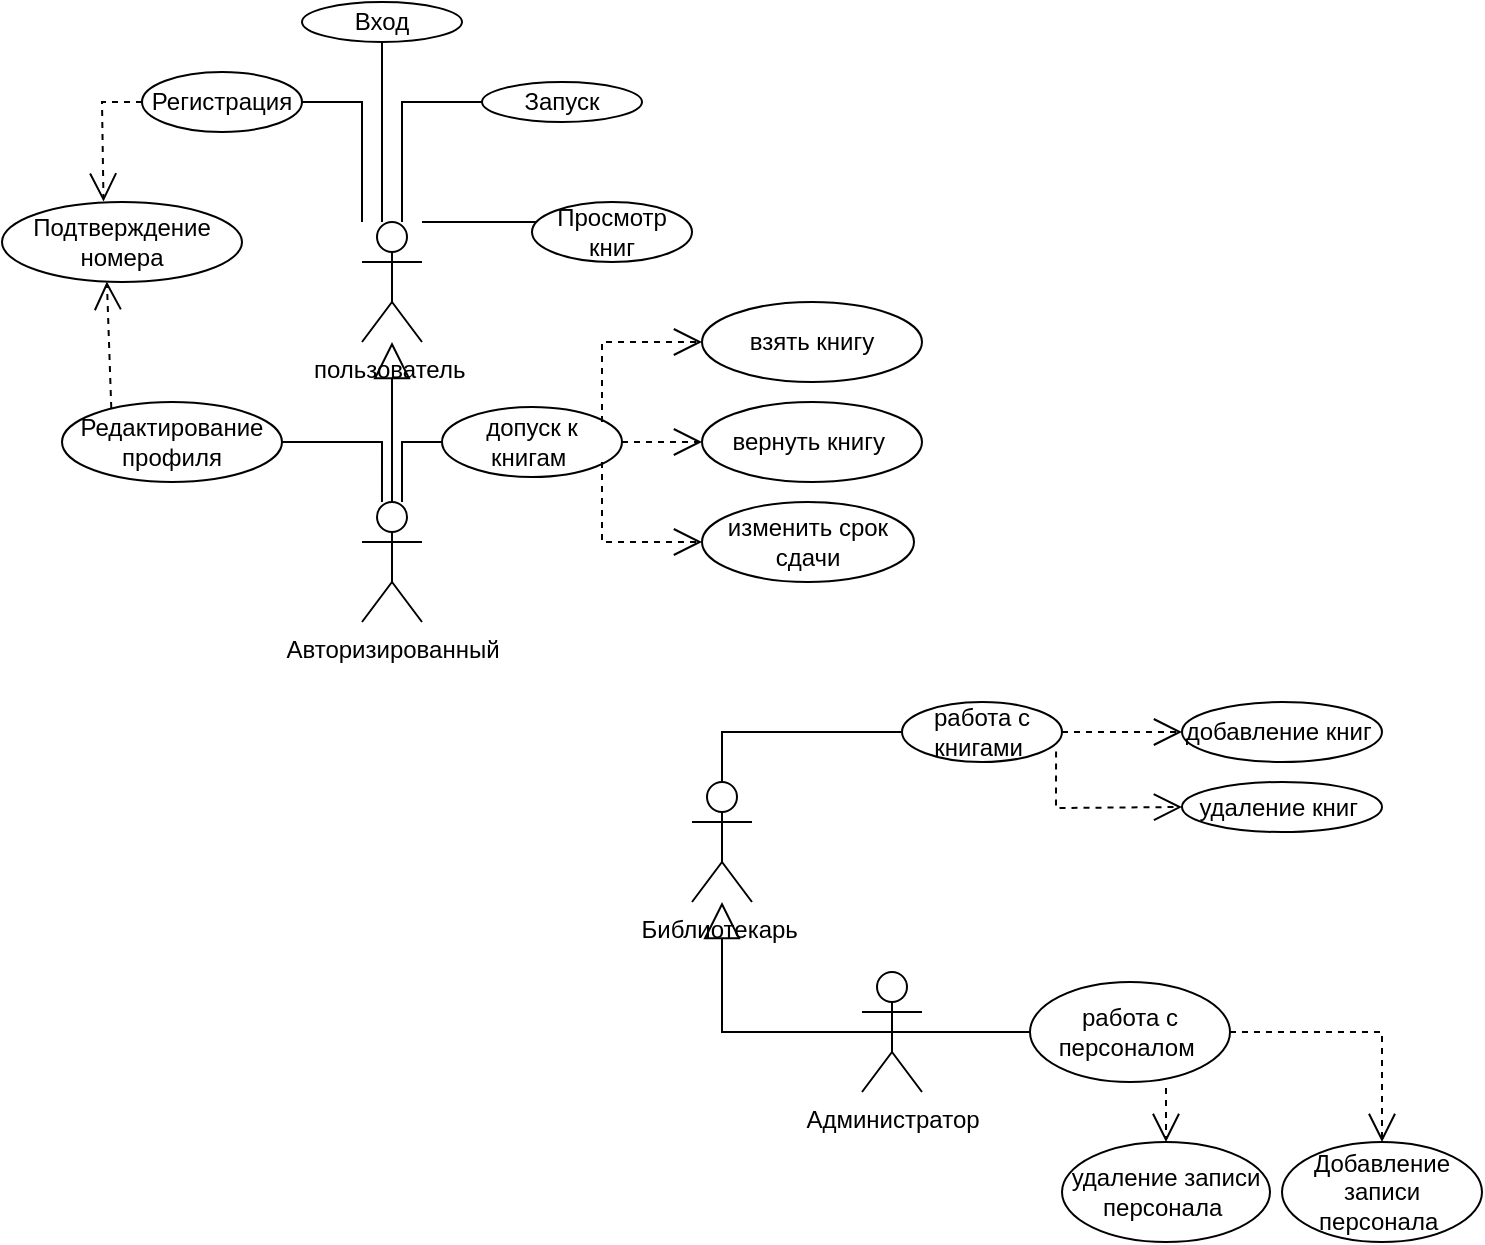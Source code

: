 <mxfile version="20.5.1" type="device" pages="2"><diagram id="MVRmylpjdR6t7XuySlVm" name="Страница 1"><mxGraphModel dx="1038" dy="575" grid="1" gridSize="10" guides="1" tooltips="1" connect="1" arrows="1" fold="1" page="1" pageScale="1" pageWidth="827" pageHeight="1169" math="0" shadow="0"><root><mxCell id="0"/><mxCell id="1" parent="0"/><mxCell id="riDjCwX9mtNl7M9i3bwb-1" value="пользователь&amp;nbsp;" style="shape=umlActor;verticalLabelPosition=bottom;verticalAlign=top;html=1;outlineConnect=0;" parent="1" vertex="1"><mxGeometry x="240" y="170" width="30" height="60" as="geometry"/></mxCell><mxCell id="riDjCwX9mtNl7M9i3bwb-12" value="Вход" style="ellipse;whiteSpace=wrap;html=1;" parent="1" vertex="1"><mxGeometry x="210" y="60" width="80" height="20" as="geometry"/></mxCell><mxCell id="riDjCwX9mtNl7M9i3bwb-14" value="Регистрация" style="ellipse;whiteSpace=wrap;html=1;" parent="1" vertex="1"><mxGeometry x="130" y="95" width="80" height="30" as="geometry"/></mxCell><mxCell id="riDjCwX9mtNl7M9i3bwb-17" value="" style="endArrow=open;endSize=12;dashed=1;html=1;rounded=0;exitX=0;exitY=0.5;exitDx=0;exitDy=0;entryX=0.423;entryY=-0.005;entryDx=0;entryDy=0;entryPerimeter=0;" parent="1" source="riDjCwX9mtNl7M9i3bwb-14" target="riDjCwX9mtNl7M9i3bwb-18" edge="1"><mxGeometry width="160" relative="1" as="geometry"><mxPoint x="70" y="10" as="sourcePoint"/><mxPoint x="50" y="110" as="targetPoint"/><Array as="points"><mxPoint x="110" y="110"/></Array></mxGeometry></mxCell><mxCell id="riDjCwX9mtNl7M9i3bwb-18" value="Подтверждение номера" style="ellipse;whiteSpace=wrap;html=1;" parent="1" vertex="1"><mxGeometry x="60" y="160" width="120" height="40" as="geometry"/></mxCell><mxCell id="riDjCwX9mtNl7M9i3bwb-20" value="" style="endArrow=none;html=1;rounded=0;entryX=0;entryY=0.5;entryDx=0;entryDy=0;" parent="1" target="riDjCwX9mtNl7M9i3bwb-21" edge="1"><mxGeometry width="50" height="50" relative="1" as="geometry"><mxPoint x="260" y="170" as="sourcePoint"/><mxPoint x="260" y="50" as="targetPoint"/><Array as="points"><mxPoint x="260" y="110"/></Array></mxGeometry></mxCell><mxCell id="riDjCwX9mtNl7M9i3bwb-21" value="Запуск" style="ellipse;whiteSpace=wrap;html=1;" parent="1" vertex="1"><mxGeometry x="300" y="100" width="80" height="20" as="geometry"/></mxCell><mxCell id="riDjCwX9mtNl7M9i3bwb-22" value="" style="endArrow=none;html=1;rounded=0;" parent="1" edge="1"><mxGeometry width="50" height="50" relative="1" as="geometry"><mxPoint x="270" y="170" as="sourcePoint"/><mxPoint x="330" y="170" as="targetPoint"/></mxGeometry></mxCell><mxCell id="riDjCwX9mtNl7M9i3bwb-23" value="" style="endArrow=none;html=1;rounded=0;entryX=1;entryY=0.5;entryDx=0;entryDy=0;" parent="1" target="riDjCwX9mtNl7M9i3bwb-14" edge="1"><mxGeometry width="50" height="50" relative="1" as="geometry"><mxPoint x="240.0" y="170" as="sourcePoint"/><mxPoint x="240.0" y="50.0" as="targetPoint"/><Array as="points"><mxPoint x="240" y="110"/></Array></mxGeometry></mxCell><mxCell id="riDjCwX9mtNl7M9i3bwb-24" value="" style="endArrow=none;html=1;rounded=0;entryX=0.5;entryY=1;entryDx=0;entryDy=0;" parent="1" target="riDjCwX9mtNl7M9i3bwb-12" edge="1"><mxGeometry width="50" height="50" relative="1" as="geometry"><mxPoint x="250.0" y="170" as="sourcePoint"/><mxPoint x="250.0" y="50.0" as="targetPoint"/><Array as="points"><mxPoint x="250" y="80"/></Array></mxGeometry></mxCell><mxCell id="riDjCwX9mtNl7M9i3bwb-25" value="Просмотр книг" style="ellipse;whiteSpace=wrap;html=1;" parent="1" vertex="1"><mxGeometry x="325" y="160" width="80" height="30" as="geometry"/></mxCell><mxCell id="riDjCwX9mtNl7M9i3bwb-27" value="Авторизированный" style="shape=umlActor;verticalLabelPosition=bottom;verticalAlign=top;html=1;outlineConnect=0;" parent="1" vertex="1"><mxGeometry x="240" y="310" width="30" height="60" as="geometry"/></mxCell><mxCell id="riDjCwX9mtNl7M9i3bwb-30" value="" style="endArrow=block;endSize=16;endFill=0;html=1;rounded=0;exitX=0.5;exitY=0;exitDx=0;exitDy=0;exitPerimeter=0;" parent="1" source="riDjCwX9mtNl7M9i3bwb-27" target="riDjCwX9mtNl7M9i3bwb-1" edge="1"><mxGeometry width="160" relative="1" as="geometry"><mxPoint x="174" y="270" as="sourcePoint"/><mxPoint x="254" y="250" as="targetPoint"/></mxGeometry></mxCell><mxCell id="riDjCwX9mtNl7M9i3bwb-32" value="Редактирование профиля" style="ellipse;whiteSpace=wrap;html=1;" parent="1" vertex="1"><mxGeometry x="90" y="260" width="110" height="40" as="geometry"/></mxCell><mxCell id="riDjCwX9mtNl7M9i3bwb-33" value="" style="endArrow=open;endSize=12;dashed=1;html=1;rounded=0;exitX=0.224;exitY=0.075;exitDx=0;exitDy=0;entryX=0.437;entryY=0.995;entryDx=0;entryDy=0;exitPerimeter=0;entryPerimeter=0;" parent="1" source="riDjCwX9mtNl7M9i3bwb-32" target="riDjCwX9mtNl7M9i3bwb-18" edge="1"><mxGeometry width="160" relative="1" as="geometry"><mxPoint x="70" y="160" as="sourcePoint"/><mxPoint x="60" y="290" as="targetPoint"/><Array as="points"/></mxGeometry></mxCell><mxCell id="riDjCwX9mtNl7M9i3bwb-35" value="" style="endArrow=none;html=1;rounded=0;entryX=1;entryY=0.5;entryDx=0;entryDy=0;exitX=0.333;exitY=0;exitDx=0;exitDy=0;exitPerimeter=0;" parent="1" source="riDjCwX9mtNl7M9i3bwb-27" target="riDjCwX9mtNl7M9i3bwb-32" edge="1"><mxGeometry width="50" height="50" relative="1" as="geometry"><mxPoint x="250" y="300" as="sourcePoint"/><mxPoint x="230" y="180" as="targetPoint"/><Array as="points"><mxPoint x="250" y="280"/></Array></mxGeometry></mxCell><mxCell id="riDjCwX9mtNl7M9i3bwb-37" value="" style="endArrow=none;html=1;rounded=0;entryX=0;entryY=0.5;entryDx=0;entryDy=0;" parent="1" target="riDjCwX9mtNl7M9i3bwb-38" edge="1"><mxGeometry width="50" height="50" relative="1" as="geometry"><mxPoint x="260" y="310" as="sourcePoint"/><mxPoint x="260" y="280" as="targetPoint"/><Array as="points"><mxPoint x="260" y="280"/></Array></mxGeometry></mxCell><mxCell id="riDjCwX9mtNl7M9i3bwb-38" value="допуск к книгам&amp;nbsp;" style="ellipse;whiteSpace=wrap;html=1;" parent="1" vertex="1"><mxGeometry x="280" y="262.5" width="90" height="35" as="geometry"/></mxCell><mxCell id="riDjCwX9mtNl7M9i3bwb-40" value="" style="endArrow=open;endSize=12;dashed=1;html=1;rounded=0;entryX=0;entryY=0.5;entryDx=0;entryDy=0;" parent="1" target="riDjCwX9mtNl7M9i3bwb-41" edge="1"><mxGeometry width="160" relative="1" as="geometry"><mxPoint x="360" y="270" as="sourcePoint"/><mxPoint x="340" y="190" as="targetPoint"/><Array as="points"><mxPoint x="360" y="230"/></Array></mxGeometry></mxCell><mxCell id="riDjCwX9mtNl7M9i3bwb-41" value="взять книгу" style="ellipse;whiteSpace=wrap;html=1;" parent="1" vertex="1"><mxGeometry x="410" y="210" width="110" height="40" as="geometry"/></mxCell><mxCell id="riDjCwX9mtNl7M9i3bwb-42" value="вернуть книгу&amp;nbsp;" style="ellipse;whiteSpace=wrap;html=1;" parent="1" vertex="1"><mxGeometry x="410" y="260" width="110" height="40" as="geometry"/></mxCell><mxCell id="riDjCwX9mtNl7M9i3bwb-43" value="" style="endArrow=open;endSize=12;dashed=1;html=1;rounded=0;entryX=0;entryY=0.5;entryDx=0;entryDy=0;exitX=1;exitY=0.5;exitDx=0;exitDy=0;" parent="1" source="riDjCwX9mtNl7M9i3bwb-38" target="riDjCwX9mtNl7M9i3bwb-42" edge="1"><mxGeometry width="160" relative="1" as="geometry"><mxPoint x="350" y="260" as="sourcePoint"/><mxPoint x="370" y="100" as="targetPoint"/></mxGeometry></mxCell><mxCell id="riDjCwX9mtNl7M9i3bwb-44" value="Библиотекарь&amp;nbsp;" style="shape=umlActor;verticalLabelPosition=bottom;verticalAlign=top;html=1;outlineConnect=0;" parent="1" vertex="1"><mxGeometry x="405" y="450" width="30" height="60" as="geometry"/></mxCell><mxCell id="riDjCwX9mtNl7M9i3bwb-48" value="" style="endArrow=none;html=1;rounded=0;exitX=0.5;exitY=0;exitDx=0;exitDy=0;exitPerimeter=0;entryX=0;entryY=0.5;entryDx=0;entryDy=0;" parent="1" source="riDjCwX9mtNl7M9i3bwb-44" target="riDjCwX9mtNl7M9i3bwb-49" edge="1"><mxGeometry width="50" height="50" relative="1" as="geometry"><mxPoint x="270" y="320" as="sourcePoint"/><mxPoint x="330" y="420" as="targetPoint"/><Array as="points"><mxPoint x="420" y="425"/></Array></mxGeometry></mxCell><mxCell id="riDjCwX9mtNl7M9i3bwb-49" value="работа с книгами&amp;nbsp;" style="ellipse;whiteSpace=wrap;html=1;" parent="1" vertex="1"><mxGeometry x="510" y="410" width="80" height="30" as="geometry"/></mxCell><mxCell id="riDjCwX9mtNl7M9i3bwb-51" value="" style="endArrow=open;endSize=12;dashed=1;html=1;rounded=0;entryX=0;entryY=0.5;entryDx=0;entryDy=0;exitX=1;exitY=0.5;exitDx=0;exitDy=0;" parent="1" source="riDjCwX9mtNl7M9i3bwb-49" target="riDjCwX9mtNl7M9i3bwb-53" edge="1"><mxGeometry width="160" relative="1" as="geometry"><mxPoint x="370" y="424.63" as="sourcePoint"/><mxPoint x="410" y="424.63" as="targetPoint"/></mxGeometry></mxCell><mxCell id="riDjCwX9mtNl7M9i3bwb-53" value="добавление книг&amp;nbsp;" style="ellipse;whiteSpace=wrap;html=1;" parent="1" vertex="1"><mxGeometry x="650" y="410" width="100" height="30" as="geometry"/></mxCell><mxCell id="riDjCwX9mtNl7M9i3bwb-55" value="удаление книг&amp;nbsp;" style="ellipse;whiteSpace=wrap;html=1;" parent="1" vertex="1"><mxGeometry x="650" y="450" width="100" height="25" as="geometry"/></mxCell><mxCell id="riDjCwX9mtNl7M9i3bwb-56" value="" style="endArrow=open;endSize=12;dashed=1;html=1;rounded=0;entryX=0;entryY=0.5;entryDx=0;entryDy=0;exitX=0.963;exitY=0.825;exitDx=0;exitDy=0;exitPerimeter=0;" parent="1" source="riDjCwX9mtNl7M9i3bwb-49" target="riDjCwX9mtNl7M9i3bwb-55" edge="1"><mxGeometry width="160" relative="1" as="geometry"><mxPoint x="368.459" y="445.541" as="sourcePoint"/><mxPoint x="420" y="555" as="targetPoint"/><Array as="points"><mxPoint x="587" y="463"/></Array></mxGeometry></mxCell><mxCell id="riDjCwX9mtNl7M9i3bwb-58" value="Администратор" style="shape=umlActor;verticalLabelPosition=bottom;verticalAlign=top;html=1;outlineConnect=0;" parent="1" vertex="1"><mxGeometry x="490" y="545" width="30" height="60" as="geometry"/></mxCell><mxCell id="riDjCwX9mtNl7M9i3bwb-59" value="" style="endArrow=block;endSize=16;endFill=0;html=1;rounded=0;exitX=0.5;exitY=0.5;exitDx=0;exitDy=0;exitPerimeter=0;" parent="1" source="riDjCwX9mtNl7M9i3bwb-58" target="riDjCwX9mtNl7M9i3bwb-44" edge="1"><mxGeometry width="160" relative="1" as="geometry"><mxPoint x="254" y="560" as="sourcePoint"/><mxPoint x="255" y="530" as="targetPoint"/><Array as="points"><mxPoint x="420" y="575"/></Array></mxGeometry></mxCell><mxCell id="riDjCwX9mtNl7M9i3bwb-60" value="работа с персоналом&amp;nbsp;" style="ellipse;whiteSpace=wrap;html=1;" parent="1" vertex="1"><mxGeometry x="574" y="550" width="100" height="50" as="geometry"/></mxCell><mxCell id="riDjCwX9mtNl7M9i3bwb-61" value="" style="endArrow=none;html=1;rounded=0;exitX=0.5;exitY=0.5;exitDx=0;exitDy=0;exitPerimeter=0;entryX=0;entryY=0.5;entryDx=0;entryDy=0;" parent="1" source="riDjCwX9mtNl7M9i3bwb-58" target="riDjCwX9mtNl7M9i3bwb-60" edge="1"><mxGeometry width="50" height="50" relative="1" as="geometry"><mxPoint x="269.71" y="459.94" as="sourcePoint"/><mxPoint x="300" y="435" as="targetPoint"/></mxGeometry></mxCell><mxCell id="duIQC0x5U0xsZHhwihRq-2" value="изменить срок сдачи" style="ellipse;whiteSpace=wrap;html=1;" parent="1" vertex="1"><mxGeometry x="410" y="310" width="106" height="40" as="geometry"/></mxCell><mxCell id="duIQC0x5U0xsZHhwihRq-3" value="" style="endArrow=open;endSize=12;dashed=1;html=1;rounded=0;entryX=0;entryY=0.5;entryDx=0;entryDy=0;" parent="1" target="duIQC0x5U0xsZHhwihRq-2" edge="1"><mxGeometry width="160" relative="1" as="geometry"><mxPoint x="360" y="290" as="sourcePoint"/><mxPoint x="420" y="240" as="targetPoint"/><Array as="points"><mxPoint x="360" y="330"/></Array></mxGeometry></mxCell><mxCell id="duIQC0x5U0xsZHhwihRq-4" value="Добавление записи персонала&amp;nbsp;" style="ellipse;whiteSpace=wrap;html=1;" parent="1" vertex="1"><mxGeometry x="700" y="630" width="100" height="50" as="geometry"/></mxCell><mxCell id="duIQC0x5U0xsZHhwihRq-5" value="удаление записи персонала&amp;nbsp;" style="ellipse;whiteSpace=wrap;html=1;" parent="1" vertex="1"><mxGeometry x="590" y="630" width="104" height="50" as="geometry"/></mxCell><mxCell id="duIQC0x5U0xsZHhwihRq-7" value="" style="endArrow=open;endSize=12;dashed=1;html=1;rounded=0;entryX=0.5;entryY=0;entryDx=0;entryDy=0;exitX=0.68;exitY=1.06;exitDx=0;exitDy=0;exitPerimeter=0;" parent="1" source="riDjCwX9mtNl7M9i3bwb-60" target="duIQC0x5U0xsZHhwihRq-5" edge="1"><mxGeometry width="160" relative="1" as="geometry"><mxPoint y="582" as="sourcePoint"/><mxPoint x="50" y="584.5" as="targetPoint"/></mxGeometry></mxCell><mxCell id="duIQC0x5U0xsZHhwihRq-8" value="" style="endArrow=open;endSize=12;dashed=1;html=1;rounded=0;exitX=1;exitY=0.5;exitDx=0;exitDy=0;entryX=0.5;entryY=0;entryDx=0;entryDy=0;" parent="1" source="riDjCwX9mtNl7M9i3bwb-60" target="duIQC0x5U0xsZHhwihRq-4" edge="1"><mxGeometry width="160" relative="1" as="geometry"><mxPoint x="330" y="540" as="sourcePoint"/><mxPoint x="290" y="570" as="targetPoint"/><Array as="points"><mxPoint x="750" y="575"/></Array></mxGeometry></mxCell></root></mxGraphModel></diagram><diagram id="djsk2fSK96T696iN401p" name="Страница 2"><mxGraphModel dx="1038" dy="575" grid="1" gridSize="10" guides="1" tooltips="1" connect="1" arrows="1" fold="1" page="1" pageScale="1" pageWidth="827" pageHeight="1169" math="0" shadow="0"><root><mxCell id="0"/><mxCell id="1" parent="0"/></root></mxGraphModel></diagram></mxfile>